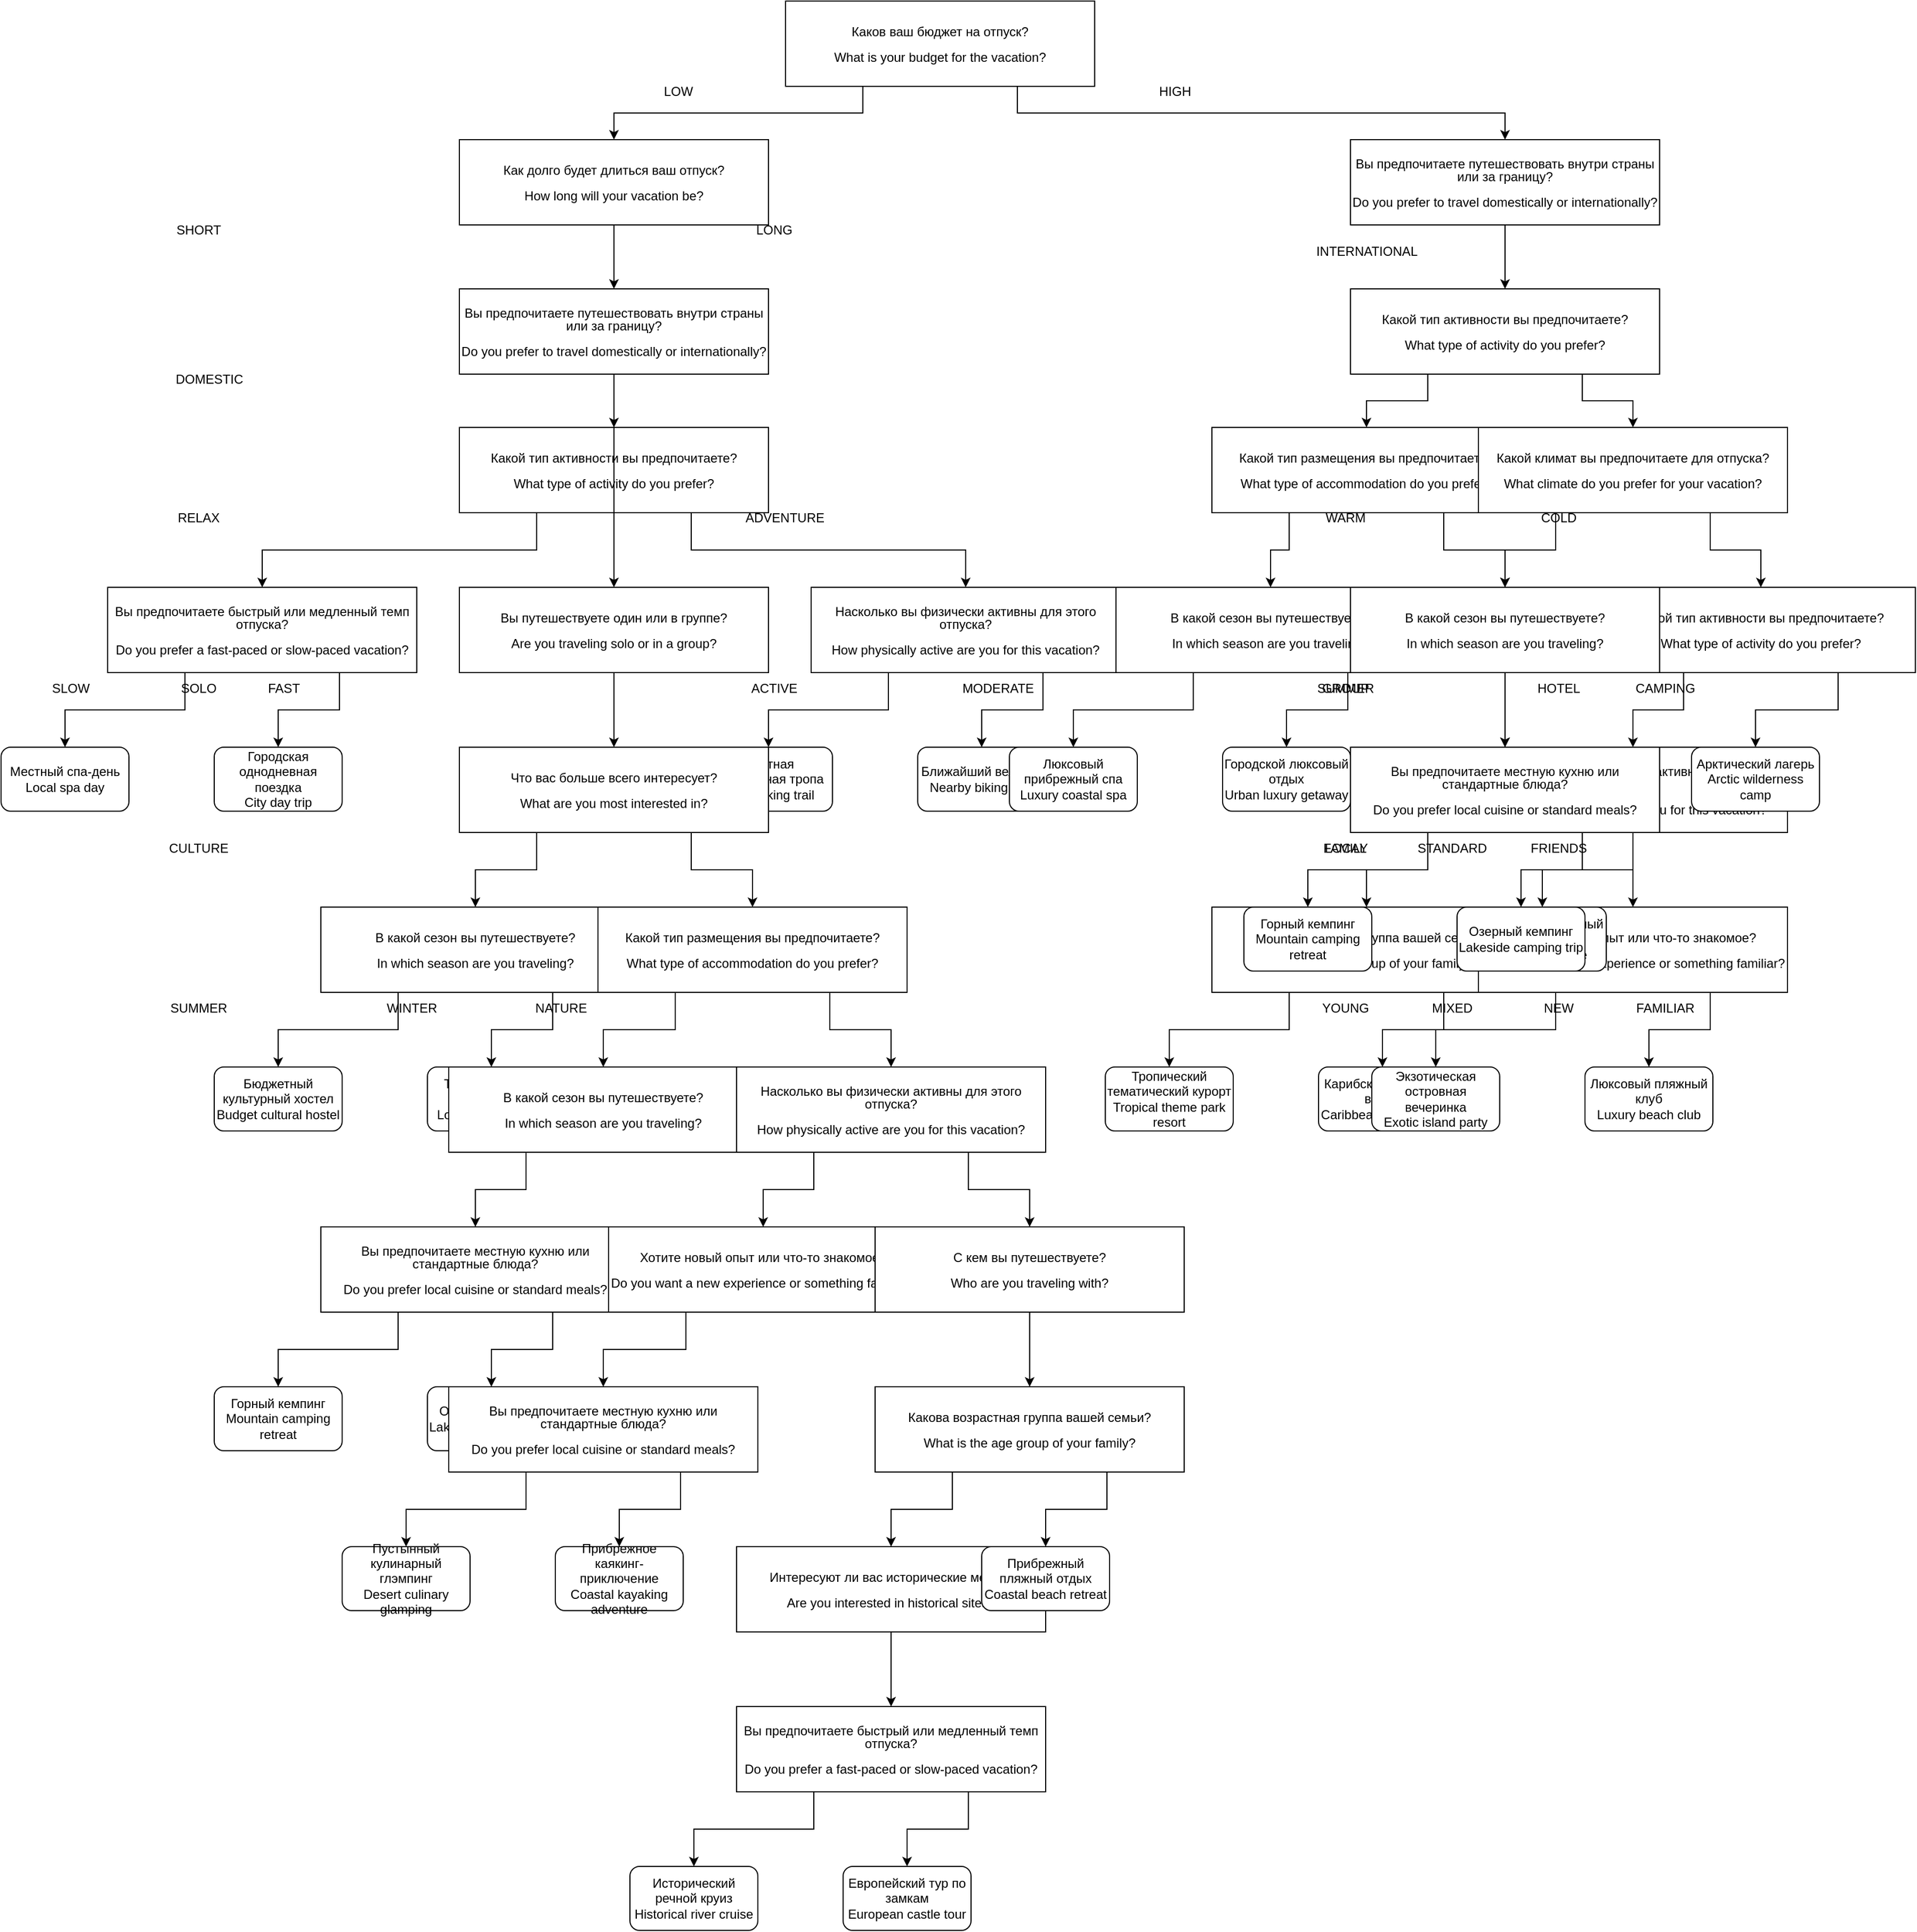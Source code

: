 <mxfile version="27.0.1">
  <diagram name="Страница — 1" id="N1NaKPbTOAuNwjbSc7mU">
    <mxGraphModel dx="2305" dy="1137" grid="1" gridSize="10" guides="1" tooltips="1" connect="1" arrows="1" fold="1" page="1" pageScale="1" pageWidth="827" pageHeight="1169" math="0" shadow="0">
      <root>
        <mxCell id="0" />
        <mxCell id="1" parent="0" />
        <mxCell id="VP-1" style="edgeStyle=orthogonalEdgeStyle;rounded=0;orthogonalLoop=1;jettySize=auto;html=1;exitX=0.25;exitY=1;exitDx=0;exitDy=0;entryX=0.5;entryY=0;entryDx=0;entryDy=0;" parent="1" source="VP-2" target="VP-3" edge="1">
          <mxGeometry relative="1" as="geometry" />
        </mxCell>
        <mxCell id="VP-4" style="edgeStyle=orthogonalEdgeStyle;rounded=0;orthogonalLoop=1;jettySize=auto;html=1;exitX=0.75;exitY=1;exitDx=0;exitDy=0;entryX=0.5;entryY=0;entryDx=0;entryDy=0;" parent="1" source="VP-2" target="VP-5" edge="1">
          <mxGeometry relative="1" as="geometry" />
        </mxCell>
        <mxCell id="VP-2" value="&lt;div style=&quot;line-height: 100%;&quot;&gt;&lt;p dir=&quot;ltr&quot;&gt;Каков ваш бюджет на отпуск?&lt;/p&gt;&lt;p dir=&quot;ltr&quot;&gt;What is your budget for the vacation?&lt;/p&gt;&lt;/div&gt;" style="rounded=0;whiteSpace=wrap;html=1;align=center;" parent="1" vertex="1">
          <mxGeometry x="260" y="20" width="290" height="80" as="geometry" />
        </mxCell>
        <mxCell id="VP-6" style="edgeStyle=orthogonalEdgeStyle;rounded=0;orthogonalLoop=1;jettySize=auto;html=1;exitX=0.5;exitY=1;exitDx=0;exitDy=0;entryX=0.5;entryY=0;entryDx=0;entryDy=0;" parent="1" source="VP-3" target="VP-7" edge="1">
          <mxGeometry relative="1" as="geometry" />
        </mxCell>
        <mxCell id="VP-3" value="&lt;div style=&quot;line-height: 100%;&quot;&gt;&lt;p dir=&quot;ltr&quot;&gt;Как долго будет длиться ваш отпуск?&lt;/p&gt;&lt;p dir=&quot;ltr&quot;&gt;How long will your vacation be?&lt;/p&gt;&lt;/div&gt;" style="rounded=0;whiteSpace=wrap;html=1;align=center;" parent="1" vertex="1">
          <mxGeometry x="-46" y="150" width="290" height="80" as="geometry" />
        </mxCell>
        <mxCell id="VP-8" style="edgeStyle=orthogonalEdgeStyle;rounded=0;orthogonalLoop=1;jettySize=auto;html=1;exitX=0.5;exitY=1;exitDx=0;exitDy=0;entryX=0.5;entryY=0;entryDx=0;entryDy=0;" parent="1" source="VP-7" target="VP-9" edge="1">
          <mxGeometry relative="1" as="geometry" />
        </mxCell>
        <mxCell id="VP-7" value="&lt;div style=&quot;line-height: 100%;&quot;&gt;&lt;p dir=&quot;ltr&quot;&gt;Вы предпочитаете путешествовать внутри страны или за границу?&lt;/p&gt;&lt;p dir=&quot;ltr&quot;&gt;Do you prefer to travel domestically or internationally?&lt;/p&gt;&lt;/div&gt;" style="rounded=0;whiteSpace=wrap;html=1;align=center;" parent="1" vertex="1">
          <mxGeometry x="-46" y="290" width="290" height="80" as="geometry" />
        </mxCell>
        <mxCell id="VP-10" style="edgeStyle=orthogonalEdgeStyle;rounded=0;orthogonalLoop=1;jettySize=auto;html=1;exitX=0.25;exitY=1;exitDx=0;exitDy=0;entryX=0.5;entryY=0;entryDx=0;entryDy=0;" parent="1" source="VP-9" target="VP-11" edge="1">
          <mxGeometry relative="1" as="geometry" />
        </mxCell>
        <mxCell id="VP-12" style="edgeStyle=orthogonalEdgeStyle;rounded=0;orthogonalLoop=1;jettySize=auto;html=1;exitX=0.75;exitY=1;exitDx=0;exitDy=0;entryX=0.5;entryY=0;entryDx=0;entryDy=0;" parent="1" source="VP-9" target="VP-13" edge="1">
          <mxGeometry relative="1" as="geometry" />
        </mxCell>
        <mxCell id="VP-9" value="&lt;div style=&quot;line-height: 100%;&quot;&gt;&lt;p dir=&quot;ltr&quot;&gt;Какой тип активности вы предпочитаете?&lt;/p&gt;&lt;p dir=&quot;ltr&quot;&gt;What type of activity do you prefer?&lt;/p&gt;&lt;/div&gt;" style="rounded=0;whiteSpace=wrap;html=1;align=center;" parent="1" vertex="1">
          <mxGeometry x="-46" y="420" width="290" height="80" as="geometry" />
        </mxCell>
        <mxCell id="VP-14" style="edgeStyle=orthogonalEdgeStyle;rounded=0;orthogonalLoop=1;jettySize=auto;html=1;exitX=0.25;exitY=1;exitDx=0;exitDy=0;entryX=0.5;entryY=0;entryDx=0;entryDy=0;" parent="1" source="VP-11" target="VP-15" edge="1">
          <mxGeometry relative="1" as="geometry" />
        </mxCell>
        <mxCell id="VP-16" style="edgeStyle=orthogonalEdgeStyle;rounded=0;orthogonalLoop=1;jettySize=auto;html=1;exitX=0.75;exitY=1;exitDx=0;exitDy=0;entryX=0.5;entryY=0;entryDx=0;entryDy=0;" parent="1" source="VP-11" target="VP-17" edge="1">
          <mxGeometry relative="1" as="geometry" />
        </mxCell>
        <mxCell id="VP-11" value="&lt;div style=&quot;line-height: 100%;&quot;&gt;&lt;p dir=&quot;ltr&quot;&gt;Вы предпочитаете быстрый или медленный темп отпуска?&lt;/p&gt;&lt;p dir=&quot;ltr&quot;&gt;Do you prefer a fast-paced or slow-paced vacation?&lt;/p&gt;&lt;/div&gt;" style="rounded=0;whiteSpace=wrap;html=1;align=center;" parent="1" vertex="1">
          <mxGeometry x="-376" y="570" width="290" height="80" as="geometry" />
        </mxCell>
        <mxCell id="VP-18" style="edgeStyle=orthogonalEdgeStyle;rounded=0;orthogonalLoop=1;jettySize=auto;html=1;exitX=0.25;exitY=1;exitDx=0;exitDy=0;entryX=0.5;entryY=0;entryDx=0;entryDy=0;" parent="1" source="VP-13" target="VP-19" edge="1">
          <mxGeometry relative="1" as="geometry" />
        </mxCell>
        <mxCell id="VP-20" style="edgeStyle=orthogonalEdgeStyle;rounded=0;orthogonalLoop=1;jettySize=auto;html=1;exitX=0.75;exitY=1;exitDx=0;exitDy=0;entryX=0.5;entryY=0;entryDx=0;entryDy=0;" parent="1" source="VP-13" target="VP-21" edge="1">
          <mxGeometry relative="1" as="geometry" />
        </mxCell>
        <mxCell id="VP-13" value="&lt;div style=&quot;line-height: 100%;&quot;&gt;&lt;p dir=&quot;ltr&quot;&gt;Насколько вы физически активны для этого отпуска?&lt;/p&gt;&lt;p dir=&quot;ltr&quot;&gt;How physically active are you for this vacation?&lt;/p&gt;&lt;/div&gt;" style="rounded=0;whiteSpace=wrap;html=1;align=center;" parent="1" vertex="1">
          <mxGeometry x="284" y="570" width="290" height="80" as="geometry" />
        </mxCell>
        <mxCell id="VP-15" value="&lt;div&gt;Местный спа-день&lt;/div&gt;&lt;div&gt;Local spa day&lt;/div&gt;" style="rounded=1;whiteSpace=wrap;html=1;" parent="1" vertex="1">
          <mxGeometry x="-476" y="720" width="120" height="60" as="geometry" />
        </mxCell>
        <mxCell id="VP-17" value="&lt;div&gt;Городская однодневная поездка&lt;/div&gt;&lt;div&gt;City day trip&lt;/div&gt;" style="rounded=1;whiteSpace=wrap;html=1;" parent="1" vertex="1">
          <mxGeometry x="-276" y="720" width="120" height="60" as="geometry" />
        </mxCell>
        <mxCell id="VP-19" value="&lt;div&gt;Местная пешеходная тропа&lt;/div&gt;&lt;div&gt;Local hiking trail&lt;/div&gt;" style="rounded=1;whiteSpace=wrap;html=1;" parent="1" vertex="1">
          <mxGeometry x="184" y="720" width="120" height="60" as="geometry" />
        </mxCell>
        <mxCell id="VP-21" value="&lt;div&gt;Ближайший велотур&lt;/div&gt;&lt;div&gt;Nearby biking tour&lt;/div&gt;" style="rounded=1;whiteSpace=wrap;html=1;" parent="1" vertex="1">
          <mxGeometry x="384" y="720" width="120" height="60" as="geometry" />
        </mxCell>
        <mxCell id="VP-22" style="edgeStyle=orthogonalEdgeStyle;rounded=0;orthogonalLoop=1;jettySize=auto;html=1;exitX=0.5;exitY=1;exitDx=0;exitDy=0;entryX=0.5;entryY=0;entryDx=0;entryDy=0;" parent="1" source="VP-5" target="VP-23" edge="1">
          <mxGeometry relative="1" as="geometry" />
        </mxCell>
        <mxCell id="VP-5" value="&lt;div style=&quot;line-height: 100%;&quot;&gt;&lt;p dir=&quot;ltr&quot;&gt;Вы предпочитаете путешествовать внутри страны или за границу?&lt;/p&gt;&lt;p dir=&quot;ltr&quot;&gt;Do you prefer to travel domestically or internationally?&lt;/p&gt;&lt;/div&gt;" style="rounded=0;whiteSpace=wrap;html=1;align=center;" parent="1" vertex="1">
          <mxGeometry x="790" y="150" width="290" height="80" as="geometry" />
        </mxCell>
        <mxCell id="VP-24" style="edgeStyle=orthogonalEdgeStyle;rounded=0;orthogonalLoop=1;jettySize=auto;html=1;exitX=0.25;exitY=1;exitDx=0;exitDy=0;entryX=0.5;entryY=0;entryDx=0;entryDy=0;" parent="1" source="VP-23" target="VP-25" edge="1">
          <mxGeometry relative="1" as="geometry" />
        </mxCell>
        <mxCell id="VP-26" style="edgeStyle=orthogonalEdgeStyle;rounded=0;orthogonalLoop=1;jettySize=auto;html=1;exitX=0.75;exitY=1;exitDx=0;exitDy=0;entryX=0.5;entryY=0;entryDx=0;entryDy=0;" parent="1" source="VP-23" target="VP-27" edge="1">
          <mxGeometry relative="1" as="geometry" />
        </mxCell>
        <mxCell id="VP-23" value="&lt;div style=&quot;line-height: 100%;&quot;&gt;&lt;p dir=&quot;ltr&quot;&gt;Какой тип активности вы предпочитаете?&lt;/p&gt;&lt;p dir=&quot;ltr&quot;&gt;What type of activity do you prefer?&lt;/p&gt;&lt;/div&gt;" style="rounded=0;whiteSpace=wrap;html=1;align=center;" parent="1" vertex="1">
          <mxGeometry x="790" y="290" width="290" height="80" as="geometry" />
        </mxCell>
        <mxCell id="VP-28" style="edgeStyle=orthogonalEdgeStyle;rounded=0;orthogonalLoop=1;jettySize=auto;html=1;exitX=0.25;exitY=1;exitDx=0;exitDy=0;entryX=0.5;entryY=0;entryDx=0;entryDy=0;" parent="1" source="VP-25" target="VP-29" edge="1">
          <mxGeometry relative="1" as="geometry" />
        </mxCell>
        <mxCell id="VP-30" style="edgeStyle=orthogonalEdgeStyle;rounded=0;orthogonalLoop=1;jettySize=auto;html=1;exitX=0.75;exitY=1;exitDx=0;exitDy=0;entryX=0.5;entryY=0;entryDx=0;entryDy=0;" parent="1" source="VP-25" target="VP-31" edge="1">
          <mxGeometry relative="1" as="geometry" />
        </mxCell>
        <mxCell id="VP-25" value="&lt;div style=&quot;line-height: 100%;&quot;&gt;&lt;p dir=&quot;ltr&quot;&gt;Какой тип размещения вы предпочитаете?&lt;/p&gt;&lt;p dir=&quot;ltr&quot;&gt;What type of accommodation do you prefer?&lt;/p&gt;&lt;/div&gt;" style="rounded=0;whiteSpace=wrap;html=1;align=center;" parent="1" vertex="1">
          <mxGeometry x="660" y="420" width="290" height="80" as="geometry" />
        </mxCell>
        <mxCell id="VP-32" style="edgeStyle=orthogonalEdgeStyle;rounded=0;orthogonalLoop=1;jettySize=auto;html=1;exitX=0.25;exitY=1;exitDx=0;exitDy=0;entryX=0.5;entryY=0;entryDx=0;entryDy=0;" parent="1" source="VP-29" target="VP-33" edge="1">
          <mxGeometry relative="1" as="geometry" />
        </mxCell>
        <mxCell id="VP-34" style="edgeStyle=orthogonalEdgeStyle;rounded=0;orthogonalLoop=1;jettySize=auto;html=1;exitX=0.75;exitY=1;exitDx=0;exitDy=0;entryX=0.5;entryY=0;entryDx=0;entryDy=0;" parent="1" source="VP-29" target="VP-35" edge="1">
          <mxGeometry relative="1" as="geometry" />
        </mxCell>
        <mxCell id="VP-29" value="&lt;div style=&quot;line-height: 100%;&quot;&gt;&lt;p dir=&quot;ltr&quot;&gt;В какой сезон вы путешествуете?&lt;/p&gt;&lt;p dir=&quot;ltr&quot;&gt;In which season are you traveling?&lt;/p&gt;&lt;/div&gt;" style="rounded=0;whiteSpace=wrap;html=1;align=center;" parent="1" vertex="1">
          <mxGeometry x="570" y="570" width="290" height="80" as="geometry" />
        </mxCell>
        <mxCell id="VP-33" value="&lt;div&gt;Люксовый прибрежный спа&lt;/div&gt;&lt;div&gt;Luxury coastal spa&lt;/div&gt;" style="rounded=1;whiteSpace=wrap;html=1;" parent="1" vertex="1">
          <mxGeometry x="470" y="720" width="120" height="60" as="geometry" />
        </mxCell>
        <mxCell id="VP-35" value="&lt;div&gt;Городской люксовый отдых&lt;/div&gt;&lt;div&gt;Urban luxury getaway&lt;/div&gt;" style="rounded=1;whiteSpace=wrap;html=1;" parent="1" vertex="1">
          <mxGeometry x="670" y="720" width="120" height="60" as="geometry" />
        </mxCell>
        <mxCell id="VP-36" style="edgeStyle=orthogonalEdgeStyle;rounded=0;orthogonalLoop=1;jettySize=auto;html=1;exitX=0.25;exitY=1;exitDx=0;exitDy=0;entryX=0.5;entryY=0;entryDx=0;entryDy=0;" parent="1" source="VP-27" target="VP-37" edge="1">
          <mxGeometry relative="1" as="geometry" />
        </mxCell>
        <mxCell id="VP-38" style="edgeStyle=orthogonalEdgeStyle;rounded=0;orthogonalLoop=1;jettySize=auto;html=1;exitX=0.75;exitY=1;exitDx=0;exitDy=0;entryX=0.5;entryY=0;entryDx=0;entryDy=0;" parent="1" source="VP-27" target="VP-39" edge="1">
          <mxGeometry relative="1" as="geometry" />
        </mxCell>
        <mxCell id="VP-27" value="&lt;div style=&quot;line-height: 100%;&quot;&gt;&lt;p dir=&quot;ltr&quot;&gt;Какой климат вы предпочитаете для отпуска?&lt;/p&gt;&lt;p dir=&quot;ltr&quot;&gt;What climate do you prefer for your vacation?&lt;/p&gt;&lt;/div&gt;" style="rounded=0;whiteSpace=wrap;html=1;align=center;" parent="1" vertex="1">
          <mxGeometry x="910" y="420" width="290" height="80" as="geometry" />
        </mxCell>
        <mxCell id="VP-40" style="edgeStyle=orthogonalEdgeStyle;rounded=0;orthogonalLoop=1;jettySize=auto;html=1;exitX=0.5;exitY=1;exitDx=0;exitDy=0;entryX=0.5;entryY=0;entryDx=0;entryDy=0;" parent="1" source="VP-37" target="VP-41" edge="1">
          <mxGeometry relative="1" as="geometry" />
        </mxCell>
        <mxCell id="VP-37" value="&lt;div style=&quot;line-height: 100%;&quot;&gt;&lt;p dir=&quot;ltr&quot;&gt;Вы путешествуете один или в группе?&lt;/p&gt;&lt;p dir=&quot;ltr&quot;&gt;Are you traveling solo or in a group?&lt;/p&gt;&lt;/div&gt;" style="rounded=0;whiteSpace=wrap;html=1;align=center;" parent="1" vertex="1">
          <mxGeometry x="790" y="570" width="290" height="80" as="geometry" />
        </mxCell>
        <mxCell id="VP-42" style="edgeStyle=orthogonalEdgeStyle;rounded=0;orthogonalLoop=1;jettySize=auto;html=1;exitX=0.25;exitY=1;exitDx=0;exitDy=0;entryX=0.5;entryY=0;entryDx=0;entryDy=0;" parent="1" source="VP-41" target="VP-43" edge="1">
          <mxGeometry relative="1" as="geometry" />
        </mxCell>
        <mxCell id="VP-44" style="edgeStyle=orthogonalEdgeStyle;rounded=0;orthogonalLoop=1;jettySize=auto;html=1;exitX=0.75;exitY=1;exitDx=0;exitDy=0;entryX=0.5;entryY=0;entryDx=0;entryDy=0;" parent="1" source="VP-41" target="VP-45" edge="1">
          <mxGeometry relative="1" as="geometry" />
        </mxCell>
        <mxCell id="VP-41" value="&lt;div style=&quot;line-height: 100%;&quot;&gt;&lt;p dir=&quot;ltr&quot;&gt;С кем вы путешествуете?&lt;/p&gt;&lt;p dir=&quot;ltr&quot;&gt;Who are you traveling with?&lt;/p&gt;&lt;/div&gt;" style="rounded=0;whiteSpace=wrap;html=1;align=center;" parent="1" vertex="1">
          <mxGeometry x="790" y="720" width="290" height="80" as="geometry" />
        </mxCell>
        <mxCell id="VP-46" style="edgeStyle=orthogonalEdgeStyle;rounded=0;orthogonalLoop=1;jettySize=auto;html=1;exitX=0.25;exitY=1;exitDx=0;exitDy=0;entryX=0.5;entryY=0;entryDx=0;entryDy=0;" parent="1" source="VP-43" target="VP-47" edge="1">
          <mxGeometry relative="1" as="geometry" />
        </mxCell>
        <mxCell id="VP-48" style="edgeStyle=orthogonalEdgeStyle;rounded=0;orthogonalLoop=1;jettySize=auto;html=1;exitX=0.75;exitY=1;exitDx=0;exitDy=0;entryX=0.5;entryY=0;entryDx=0;entryDy=0;" parent="1" source="VP-43" target="VP-49" edge="1">
          <mxGeometry relative="1" as="geometry" />
        </mxCell>
        <mxCell id="VP-43" value="&lt;div style=&quot;line-height: 100%;&quot;&gt;&lt;p dir=&quot;ltr&quot;&gt;Какова возрастная группа вашей семьи?&lt;/p&gt;&lt;p dir=&quot;ltr&quot;&gt;What is the age group of your family?&lt;/p&gt;&lt;/div&gt;" style="rounded=0;whiteSpace=wrap;html=1;align=center;" parent="1" vertex="1">
          <mxGeometry x="660" y="870" width="290" height="80" as="geometry" />
        </mxCell>
        <mxCell id="VP-47" value="&lt;div&gt;Тропический тематический курорт&lt;/div&gt;&lt;div&gt;Tropical theme park resort&lt;/div&gt;" style="rounded=1;whiteSpace=wrap;html=1;" parent="1" vertex="1">
          <mxGeometry x="560" y="1020" width="120" height="60" as="geometry" />
        </mxCell>
        <mxCell id="VP-49" value="&lt;div&gt;Карибская пляжная вилла&lt;/div&gt;&lt;div&gt;Caribbean beach villa&lt;/div&gt;" style="rounded=1;whiteSpace=wrap;html=1;" parent="1" vertex="1">
          <mxGeometry x="760" y="1020" width="120" height="60" as="geometry" />
        </mxCell>
        <mxCell id="VP-50" style="edgeStyle=orthogonalEdgeStyle;rounded=0;orthogonalLoop=1;jettySize=auto;html=1;exitX=0.25;exitY=1;exitDx=0;exitDy=0;entryX=0.5;entryY=0;entryDx=0;entryDy=0;" parent="1" source="VP-45" target="VP-51" edge="1">
          <mxGeometry relative="1" as="geometry" />
        </mxCell>
        <mxCell id="VP-52" style="edgeStyle=orthogonalEdgeStyle;rounded=0;orthogonalLoop=1;jettySize=auto;html=1;exitX=0.75;exitY=1;exitDx=0;exitDy=0;entryX=0.5;entryY=0;entryDx=0;entryDy=0;" parent="1" source="VP-45" target="VP-53" edge="1">
          <mxGeometry relative="1" as="geometry" />
        </mxCell>
        <mxCell id="VP-45" value="&lt;div style=&quot;line-height: 100%;&quot;&gt;&lt;p dir=&quot;ltr&quot;&gt;Хотите новый опыт или что-то знакомое?&lt;/p&gt;&lt;p dir=&quot;ltr&quot;&gt;Do you want a new experience or something familiar?&lt;/p&gt;&lt;/div&gt;" style="rounded=0;whiteSpace=wrap;html=1;align=center;" parent="1" vertex="1">
          <mxGeometry x="910" y="870" width="290" height="80" as="geometry" />
        </mxCell>
        <mxCell id="VP-51" value="&lt;div&gt;Экзотическая островная вечеринка&lt;/div&gt;&lt;div&gt;Exotic island party&lt;/div&gt;" style="rounded=1;whiteSpace=wrap;html=1;" parent="1" vertex="1">
          <mxGeometry x="810" y="1020" width="120" height="60" as="geometry" />
        </mxCell>
        <mxCell id="VP-53" value="&lt;div&gt;Люксовый пляжный клуб&lt;/div&gt;&lt;div&gt;Luxury beach club&lt;/div&gt;" style="rounded=1;whiteSpace=wrap;html=1;" parent="1" vertex="1">
          <mxGeometry x="1010" y="1020" width="120" height="60" as="geometry" />
        </mxCell>
        <mxCell id="VP-54" style="edgeStyle=orthogonalEdgeStyle;rounded=0;orthogonalLoop=1;jettySize=auto;html=1;exitX=0.25;exitY=1;exitDx=0;exitDy=0;entryX=0.5;entryY=0;entryDx=0;entryDy=0;" parent="1" source="VP-39" target="VP-55" edge="1">
          <mxGeometry relative="1" as="geometry" />
        </mxCell>
        <mxCell id="VP-56" style="edgeStyle=orthogonalEdgeStyle;rounded=0;orthogonalLoop=1;jettySize=auto;html=1;exitX=0.75;exitY=1;exitDx=0;exitDy=0;entryX=0.5;entryY=0;entryDx=0;entryDy=0;" parent="1" source="VP-39" target="VP-57" edge="1">
          <mxGeometry relative="1" as="geometry" />
        </mxCell>
        <mxCell id="VP-39" value="&lt;div style=&quot;line-height: 100%;&quot;&gt;&lt;p dir=&quot;ltr&quot;&gt;Какой тип активности вы предпочитаете?&lt;/p&gt;&lt;p dir=&quot;ltr&quot;&gt;What type of activity do you prefer?&lt;/p&gt;&lt;/div&gt;" style="rounded=0;whiteSpace=wrap;html=1;align=center;" parent="1" vertex="1">
          <mxGeometry x="1030" y="570" width="290" height="80" as="geometry" />
        </mxCell>
        <mxCell id="VP-58" style="edgeStyle=orthogonalEdgeStyle;rounded=0;orthogonalLoop=1;jettySize=auto;html=1;exitX=0.5;exitY=1;exitDx=0;exitDy=0;entryX=0.5;entryY=0;entryDx=0;entryDy=0;" parent="1" source="VP-55" target="VP-59" edge="1">
          <mxGeometry relative="1" as="geometry" />
        </mxCell>
        <mxCell id="VP-55" value="&lt;div style=&quot;line-height: 100%;&quot;&gt;&lt;p dir=&quot;ltr&quot;&gt;Насколько вы физически активны для этого отпуска?&lt;/p&gt;&lt;p dir=&quot;ltr&quot;&gt;How physically active are you for this vacation?&lt;/p&gt;&lt;/div&gt;" style="rounded=0;whiteSpace=wrap;html=1;align=center;" parent="1" vertex="1">
          <mxGeometry x="910" y="720" width="290" height="80" as="geometry" />
        </mxCell>
        <mxCell id="VP-59" value="&lt;div&gt;Альпийский лыжный домик&lt;/div&gt;&lt;div&gt;Alpine ski lodge&lt;/div&gt;" style="rounded=1;whiteSpace=wrap;html=1;" parent="1" vertex="1">
          <mxGeometry x="910" y="870" width="120" height="60" as="geometry" />
        </mxCell>
        <mxCell id="VP-57" value="&lt;div&gt;Арктический лагерь&lt;/div&gt;&lt;div&gt;Arctic wilderness camp&lt;/div&gt;" style="rounded=1;whiteSpace=wrap;html=1;" parent="1" vertex="1">
          <mxGeometry x="1110" y="720" width="120" height="60" as="geometry" />
        </mxCell>
        <mxCell id="VP-60" style="edgeStyle=orthogonalEdgeStyle;rounded=0;orthogonalLoop=1;jettySize=auto;html=1;exitX=0.5;exitY=1;exitDx=0;exitDy=0;entryX=0.5;entryY=0;entryDx=0;entryDy=0;" parent="1" source="VP-31" target="VP-61" edge="1">
          <mxGeometry relative="1" as="geometry" />
        </mxCell>
        <mxCell id="VP-31" value="&lt;div style=&quot;line-height: 100%;&quot;&gt;&lt;p dir=&quot;ltr&quot;&gt;В какой сезон вы путешествуете?&lt;/p&gt;&lt;p dir=&quot;ltr&quot;&gt;In which season are you traveling?&lt;/p&gt;&lt;/div&gt;" style="rounded=0;whiteSpace=wrap;html=1;align=center;" parent="1" vertex="1">
          <mxGeometry x="790" y="570" width="290" height="80" as="geometry" />
        </mxCell>
        <mxCell id="VP-62" style="edgeStyle=orthogonalEdgeStyle;rounded=0;orthogonalLoop=1;jettySize=auto;html=1;exitX=0.25;exitY=1;exitDx=0;exitDy=0;entryX=0.5;entryY=0;entryDx=0;entryDy=0;" parent="1" source="VP-61" target="VP-63" edge="1">
          <mxGeometry relative="1" as="geometry" />
        </mxCell>
        <mxCell id="VP-64" style="edgeStyle=orthogonalEdgeStyle;rounded=0;orthogonalLoop=1;jettySize=auto;html=1;exitX=0.75;exitY=1;exitDx=0;exitDy=0;entryX=0.5;entryY=0;entryDx=0;entryDy=0;" parent="1" source="VP-61" target="VP-65" edge="1">
          <mxGeometry relative="1" as="geometry" />
        </mxCell>
        <mxCell id="VP-61" value="&lt;div style=&quot;line-height: 100%;&quot;&gt;&lt;p dir=&quot;ltr&quot;&gt;Вы предпочитаете местную кухню или стандартные блюда?&lt;/p&gt;&lt;p dir=&quot;ltr&quot;&gt;Do you prefer local cuisine or standard meals?&lt;/p&gt;&lt;/div&gt;" style="rounded=0;whiteSpace=wrap;html=1;align=center;" parent="1" vertex="1">
          <mxGeometry x="790" y="720" width="290" height="80" as="geometry" />
        </mxCell>
        <mxCell id="VP-63" value="&lt;div&gt;Горный кемпинг&lt;/div&gt;&lt;div&gt;Mountain camping retreat&lt;/div&gt;" style="rounded=1;whiteSpace=wrap;html=1;" parent="1" vertex="1">
          <mxGeometry x="690" y="870" width="120" height="60" as="geometry" />
        </mxCell>
        <mxCell id="VP-65" value="&lt;div&gt;Озерный кемпинг&lt;/div&gt;&lt;div&gt;Lakeside camping trip&lt;/div&gt;" style="rounded=1;whiteSpace=wrap;html=1;" parent="1" vertex="1">
          <mxGeometry x="890" y="870" width="120" height="60" as="geometry" />
        </mxCell>
        <mxCell id="VP-66" style="edgeStyle=orthogonalEdgeStyle;rounded=0;orthogonalLoop=1;jettySize=auto;html=1;exitX=0.5;exitY=1;exitDx=0;exitDy=0;entryX=0.5;entryY=0;entryDx=0;entryDy=0;" parent="1" source="VP-7" target="VP-67" edge="1">
          <mxGeometry relative="1" as="geometry" />
        </mxCell>
        <mxCell id="VP-67" value="&lt;div style=&quot;line-height: 100%;&quot;&gt;&lt;p dir=&quot;ltr&quot;&gt;Вы путешествуете один или в группе?&lt;/p&gt;&lt;p dir=&quot;ltr&quot;&gt;Are you traveling solo or in a group?&lt;/p&gt;&lt;/div&gt;" style="rounded=0;whiteSpace=wrap;html=1;align=center;" parent="1" vertex="1">
          <mxGeometry x="-46" y="570" width="290" height="80" as="geometry" />
        </mxCell>
        <mxCell id="VP-68" style="edgeStyle=orthogonalEdgeStyle;rounded=0;orthogonalLoop=1;jettySize=auto;html=1;exitX=0.5;exitY=1;exitDx=0;exitDy=0;entryX=0.5;entryY=0;entryDx=0;entryDy=0;" parent="1" source="VP-67" target="VP-69" edge="1">
          <mxGeometry relative="1" as="geometry" />
        </mxCell>
        <mxCell id="VP-69" value="&lt;div style=&quot;line-height: 100%;&quot;&gt;&lt;p dir=&quot;ltr&quot;&gt;Что вас больше всего интересует?&lt;/p&gt;&lt;p dir=&quot;ltr&quot;&gt;What are you most interested in?&lt;/p&gt;&lt;/div&gt;" style="rounded=0;whiteSpace=wrap;html=1;align=center;" parent="1" vertex="1">
          <mxGeometry x="-46" y="720" width="290" height="80" as="geometry" />
        </mxCell>
        <mxCell id="VP-70" style="edgeStyle=orthogonalEdgeStyle;rounded=0;orthogonalLoop=1;jettySize=auto;html=1;exitX=0.25;exitY=1;exitDx=0;exitDy=0;entryX=0.5;entryY=0;entryDx=0;entryDy=0;" parent="1" source="VP-69" target="VP-71" edge="1">
          <mxGeometry relative="1" as="geometry" />
        </mxCell>
        <mxCell id="VP-72" style="edgeStyle=orthogonalEdgeStyle;rounded=0;orthogonalLoop=1;jettySize=auto;html=1;exitX=0.75;exitY=1;exitDx=0;exitDy=0;entryX=0.5;entryY=0;entryDx=0;entryDy=0;" parent="1" source="VP-69" target="VP-73" edge="1">
          <mxGeometry relative="1" as="geometry" />
        </mxCell>
        <mxCell id="VP-71" value="&lt;div style=&quot;line-height: 100%;&quot;&gt;&lt;p dir=&quot;ltr&quot;&gt;В какой сезон вы путешествуете?&lt;/p&gt;&lt;p dir=&quot;ltr&quot;&gt;In which season are you traveling?&lt;/p&gt;&lt;/div&gt;" style="rounded=0;whiteSpace=wrap;html=1;align=center;" parent="1" vertex="1">
          <mxGeometry x="-176" y="870" width="290" height="80" as="geometry" />
        </mxCell>
        <mxCell id="VP-74" style="edgeStyle=orthogonalEdgeStyle;rounded=0;orthogonalLoop=1;jettySize=auto;html=1;exitX=0.25;exitY=1;exitDx=0;exitDy=0;entryX=0.5;entryY=0;entryDx=0;entryDy=0;" parent="1" source="VP-71" target="VP-75" edge="1">
          <mxGeometry relative="1" as="geometry" />
        </mxCell>
        <mxCell id="VP-76" style="edgeStyle=orthogonalEdgeStyle;rounded=0;orthogonalLoop=1;jettySize=auto;html=1;exitX=0.75;exitY=1;exitDx=0;exitDy=0;entryX=0.5;entryY=0;entryDx=0;entryDy=0;" parent="1" source="VP-71" target="VP-77" edge="1">
          <mxGeometry relative="1" as="geometry" />
        </mxCell>
        <mxCell id="VP-75" value="&lt;div&gt;Бюджетный культурный хостел&lt;/div&gt;&lt;div&gt;Budget cultural hostel&lt;/div&gt;" style="rounded=1;whiteSpace=wrap;html=1;" parent="1" vertex="1">
          <mxGeometry x="-276" y="1020" width="120" height="60" as="geometry" />
        </mxCell>
        <mxCell id="VP-77" value="&lt;div&gt;Тур по местным музеям&lt;/div&gt;&lt;div&gt;Local museum tour&lt;/div&gt;" style="rounded=1;whiteSpace=wrap;html=1;" parent="1" vertex="1">
          <mxGeometry x="-76" y="1020" width="120" height="60" as="geometry" />
        </mxCell>
        <mxCell id="VP-78" style="edgeStyle=orthogonalEdgeStyle;rounded=0;orthogonalLoop=1;jettySize=auto;html=1;exitX=0.25;exitY=1;exitDx=0;exitDy=0;entryX=0.5;entryY=0;entryDx=0;entryDy=0;" parent="1" source="VP-73" target="VP-79" edge="1">
          <mxGeometry relative="1" as="geometry" />
        </mxCell>
        <mxCell id="VP-80" style="edgeStyle=orthogonalEdgeStyle;rounded=0;orthogonalLoop=1;jettySize=auto;html=1;exitX=0.75;exitY=1;exitDx=0;exitDy=0;entryX=0.5;entryY=0;entryDx=0;entryDy=0;" parent="1" source="VP-73" target="VP-81" edge="1">
          <mxGeometry relative="1" as="geometry" />
        </mxCell>
        <mxCell id="VP-73" value="&lt;div style=&quot;line-height: 100%;&quot;&gt;&lt;p dir=&quot;ltr&quot;&gt;Какой тип размещения вы предпочитаете?&lt;/p&gt;&lt;p dir=&quot;ltr&quot;&gt;What type of accommodation do you prefer?&lt;/p&gt;&lt;/div&gt;" style="rounded=0;whiteSpace=wrap;html=1;align=center;" parent="1" vertex="1">
          <mxGeometry x="84" y="870" width="290" height="80" as="geometry" />
        </mxCell>
        <mxCell id="VP-82" style="edgeStyle=orthogonalEdgeStyle;rounded=0;orthogonalLoop=1;jettySize=auto;html=1;exitX=0.25;exitY=1;exitDx=0;exitDy=0;entryX=0.5;entryY=0;entryDx=0;entryDy=0;" parent="1" source="VP-79" target="VP-83" edge="1">
          <mxGeometry relative="1" as="geometry" />
        </mxCell>
        <mxCell id="VP-84" style="edgeStyle=orthogonalEdgeStyle;rounded=0;orthogonalLoop=1;jettySize=auto;html=1;exitX=0.75;exitY=1;exitDx=0;exitDy=0;entryX=0.5;entryY=0;entryDx=0;entryDy=0;" parent="1" source="VP-79" target="VP-85" edge="1">
          <mxGeometry relative="1" as="geometry" />
        </mxCell>
        <mxCell id="VP-79" value="&lt;div style=&quot;line-height: 100%;&quot;&gt;&lt;p dir=&quot;ltr&quot;&gt;В какой сезон вы путешествуете?&lt;/p&gt;&lt;p dir=&quot;ltr&quot;&gt;In which season are you traveling?&lt;/p&gt;&lt;/div&gt;" style="rounded=0;whiteSpace=wrap;html=1;align=center;" parent="1" vertex="1">
          <mxGeometry x="-56" y="1020" width="290" height="80" as="geometry" />
        </mxCell>
        <mxCell id="VP-86" style="edgeStyle=orthogonalEdgeStyle;rounded=0;orthogonalLoop=1;jettySize=auto;html=1;exitX=0.25;exitY=1;exitDx=0;exitDy=0;entryX=0.5;entryY=0;entryDx=0;entryDy=0;" parent="1" source="VP-83" target="VP-87" edge="1">
          <mxGeometry relative="1" as="geometry" />
        </mxCell>
        <mxCell id="VP-88" style="edgeStyle=orthogonalEdgeStyle;rounded=0;orthogonalLoop=1;jettySize=auto;html=1;exitX=0.75;exitY=1;exitDx=0;exitDy=0;entryX=0.5;entryY=0;entryDx=0;entryDy=0;" parent="1" source="VP-83" target="VP-89" edge="1">
          <mxGeometry relative="1" as="geometry" />
        </mxCell>
        <mxCell id="VP-83" value="&lt;div style=&quot;line-height: 100%;&quot;&gt;&lt;p dir=&quot;ltr&quot;&gt;Вы предпочитаете местную кухню или стандартные блюда?&lt;/p&gt;&lt;p dir=&quot;ltr&quot;&gt;Do you prefer local cuisine or standard meals?&lt;/p&gt;&lt;/div&gt;" style="rounded=0;whiteSpace=wrap;html=1;align=center;" parent="1" vertex="1">
          <mxGeometry x="-176" y="1170" width="290" height="80" as="geometry" />
        </mxCell>
        <mxCell id="VP-87" value="&lt;div&gt;Горный кемпинг&lt;/div&gt;&lt;div&gt;Mountain camping retreat&lt;/div&gt;" style="rounded=1;whiteSpace=wrap;html=1;" parent="1" vertex="1">
          <mxGeometry x="-276" y="1320" width="120" height="60" as="geometry" />
        </mxCell>
        <mxCell id="VP-89" value="&lt;div&gt;Озерный кемпинг&lt;/div&gt;&lt;div&gt;Lakeside camping trip&lt;/div&gt;" style="rounded=1;whiteSpace=wrap;html=1;" parent="1" vertex="1">
          <mxGeometry x="-76" y="1320" width="120" height="60" as="geometry" />
        </mxCell>
        <mxCell id="VP-90" style="edgeStyle=orthogonalEdgeStyle;rounded=0;orthogonalLoop=1;jettySize=auto;html=1;exitX=0.25;exitY=1;exitDx=0;exitDy=0;entryX=0.5;entryY=0;entryDx=0;entryDy=0;" parent="1" source="VP-81" target="VP-91" edge="1">
          <mxGeometry relative="1" as="geometry" />
        </mxCell>
        <mxCell id="VP-92" style="edgeStyle=orthogonalEdgeStyle;rounded=0;orthogonalLoop=1;jettySize=auto;html=1;exitX=0.75;exitY=1;exitDx=0;exitDy=0;entryX=0.5;entryY=0;entryDx=0;entryDy=0;" parent="1" source="VP-81" target="VP-93" edge="1">
          <mxGeometry relative="1" as="geometry" />
        </mxCell>
        <mxCell id="VP-81" value="&lt;div style=&quot;line-height: 100%;&quot;&gt;&lt;p dir=&quot;ltr&quot;&gt;Насколько вы физически активны для этого отпуска?&lt;/p&gt;&lt;p dir=&quot;ltr&quot;&gt;How physically active are you for this vacation?&lt;/p&gt;&lt;/div&gt;" style="rounded=0;whiteSpace=wrap;html=1;align=center;" parent="1" vertex="1">
          <mxGeometry x="214" y="1020" width="290" height="80" as="geometry" />
        </mxCell>
        <mxCell id="VP-94" style="edgeStyle=orthogonalEdgeStyle;rounded=0;orthogonalLoop=1;jettySize=auto;html=1;exitX=0.25;exitY=1;exitDx=0;exitDy=0;entryX=0.5;entryY=0;entryDx=0;entryDy=0;" parent="1" source="VP-91" target="VP-95" edge="1">
          <mxGeometry relative="1" as="geometry" />
        </mxCell>
        <mxCell id="VP-96" style="edgeStyle=orthogonalEdgeStyle;rounded=0;orthogonalLoop=1;jettySize=auto;html=1;exitX=0.75;exitY=1;exitDx=0;exitDy=0;entryX=0.5;entryY=0;entryDx=0;entryDy=0;" parent="1" source="VP-91" target="VP-97" edge="1">
          <mxGeometry relative="1" as="geometry" />
        </mxCell>
        <mxCell id="VP-91" value="&lt;div style=&quot;line-height: 100%;&quot;&gt;&lt;p dir=&quot;ltr&quot;&gt;Хотите новый опыт или что-то знакомое?&lt;/p&gt;&lt;p dir=&quot;ltr&quot;&gt;Do you want a new experience or something familiar?&lt;/p&gt;&lt;/div&gt;" style="rounded=0;whiteSpace=wrap;html=1;align=center;" parent="1" vertex="1">
          <mxGeometry x="94" y="1170" width="290" height="80" as="geometry" />
        </mxCell>
        <mxCell id="VP-98" style="edgeStyle=orthogonalEdgeStyle;rounded=0;orthogonalLoop=1;jettySize=auto;html=1;exitX=0.25;exitY=1;exitDx=0;exitDy=0;entryX=0.5;entryY=0;entryDx=0;entryDy=0;" parent="1" source="VP-95" target="VP-99" edge="1">
          <mxGeometry relative="1" as="geometry" />
        </mxCell>
        <mxCell id="VP-100" style="edgeStyle=orthogonalEdgeStyle;rounded=0;orthogonalLoop=1;jettySize=auto;html=1;exitX=0.75;exitY=1;exitDx=0;exitDy=0;entryX=0.5;entryY=0;entryDx=0;entryDy=0;" parent="1" source="VP-95" target="VP-101" edge="1">
          <mxGeometry relative="1" as="geometry" />
        </mxCell>
        <mxCell id="VP-95" value="&lt;div style=&quot;line-height: 100%;&quot;&gt;&lt;p dir=&quot;ltr&quot;&gt;Вы предпочитаете местную кухню или стандартные блюда?&lt;/p&gt;&lt;p dir=&quot;ltr&quot;&gt;Do you prefer local cuisine or standard meals?&lt;/p&gt;&lt;/div&gt;" style="rounded=0;whiteSpace=wrap;html=1;align=center;" parent="1" vertex="1">
          <mxGeometry x="-56" y="1320" width="290" height="80" as="geometry" />
        </mxCell>
        <mxCell id="VP-99" value="&lt;div&gt;Пустынный кулинарный глэмпинг&lt;/div&gt;&lt;div&gt;Desert culinary glamping&lt;/div&gt;" style="rounded=1;whiteSpace=wrap;html=1;" parent="1" vertex="1">
          <mxGeometry x="-156" y="1470" width="120" height="60" as="geometry" />
        </mxCell>
        <mxCell id="VP-101" value="&lt;div&gt;Прибрежное каякинг-приключение&lt;/div&gt;&lt;div&gt;Coastal kayaking adventure&lt;/div&gt;" style="rounded=1;whiteSpace=wrap;html=1;" parent="1" vertex="1">
          <mxGeometry x="44" y="1470" width="120" height="60" as="geometry" />
        </mxCell>
        <mxCell id="VP-102" style="edgeStyle=orthogonalEdgeStyle;rounded=0;orthogonalLoop=1;jettySize=auto;html=1;exitX=0.5;exitY=1;exitDx=0;exitDy=0;entryX=0.5;entryY=0;entryDx=0;entryDy=0;" parent="1" source="VP-93" target="VP-103" edge="1">
          <mxGeometry relative="1" as="geometry" />
        </mxCell>
        <mxCell id="VP-93" value="&lt;div style=&quot;line-height: 100%;&quot;&gt;&lt;p dir=&quot;ltr&quot;&gt;С кем вы путешествуете?&lt;/p&gt;&lt;p dir=&quot;ltr&quot;&gt;Who are you traveling with?&lt;/p&gt;&lt;/div&gt;" style="rounded=0;whiteSpace=wrap;html=1;align=center;" parent="1" vertex="1">
          <mxGeometry x="344" y="1170" width="290" height="80" as="geometry" />
        </mxCell>
        <mxCell id="VP-104" style="edgeStyle=orthogonalEdgeStyle;rounded=0;orthogonalLoop=1;jettySize=auto;html=1;exitX=0.25;exitY=1;exitDx=0;exitDy=0;entryX=0.5;entryY=0;entryDx=0;entryDy=0;" parent="1" source="VP-103" target="VP-105" edge="1">
          <mxGeometry relative="1" as="geometry" />
        </mxCell>
        <mxCell id="VP-106" style="edgeStyle=orthogonalEdgeStyle;rounded=0;orthogonalLoop=1;jettySize=auto;html=1;exitX=0.75;exitY=1;exitDx=0;exitDy=0;entryX=0.5;entryY=0;entryDx=0;entryDy=0;" parent="1" source="VP-103" target="VP-107" edge="1">
          <mxGeometry relative="1" as="geometry" />
        </mxCell>
        <mxCell id="VP-103" value="&lt;div style=&quot;line-height: 100%;&quot;&gt;&lt;p dir=&quot;ltr&quot;&gt;Какова возрастная группа вашей семьи?&lt;/p&gt;&lt;p dir=&quot;ltr&quot;&gt;What is the age group of your family?&lt;/p&gt;&lt;/div&gt;" style="rounded=0;whiteSpace=wrap;html=1;align=center;" parent="1" vertex="1">
          <mxGeometry x="344" y="1320" width="290" height="80" as="geometry" />
        </mxCell>
        <mxCell id="VP-108" style="edgeStyle=orthogonalEdgeStyle;rounded=0;orthogonalLoop=1;jettySize=auto;html=1;exitX=0.5;exitY=1;exitDx=0;exitDy=0;entryX=0.5;entryY=0;entryDx=0;entryDy=0;" parent="1" source="VP-105" target="VP-109" edge="1">
          <mxGeometry relative="1" as="geometry" />
        </mxCell>
        <mxCell id="VP-105" value="&lt;div style=&quot;line-height: 100%;&quot;&gt;&lt;p dir=&quot;ltr&quot;&gt;Интересуют ли вас исторические места?&lt;/p&gt;&lt;p dir=&quot;ltr&quot;&gt;Are you interested in historical sites?&lt;/p&gt;&lt;/div&gt;" style="rounded=0;whiteSpace=wrap;html=1;align=center;" parent="1" vertex="1">
          <mxGeometry x="214" y="1470" width="290" height="80" as="geometry" />
        </mxCell>
        <mxCell id="VP-110" style="edgeStyle=orthogonalEdgeStyle;rounded=0;orthogonalLoop=1;jettySize=auto;html=1;exitX=0.25;exitY=1;exitDx=0;exitDy=0;entryX=0.5;entryY=0;entryDx=0;entryDy=0;" parent="1" source="VP-109" target="VP-111" edge="1">
          <mxGeometry relative="1" as="geometry" />
        </mxCell>
        <mxCell id="VP-112" style="edgeStyle=orthogonalEdgeStyle;rounded=0;orthogonalLoop=1;jettySize=auto;html=1;exitX=0.75;exitY=1;exitDx=0;exitDy=0;entryX=0.5;entryY=0;entryDx=0;entryDy=0;" parent="1" source="VP-109" target="VP-113" edge="1">
          <mxGeometry relative="1" as="geometry" />
        </mxCell>
        <mxCell id="VP-109" value="&lt;div style=&quot;line-height: 100%;&quot;&gt;&lt;p dir=&quot;ltr&quot;&gt;Вы предпочитаете быстрый или медленный темп отпуска?&lt;/p&gt;&lt;p dir=&quot;ltr&quot;&gt;Do you prefer a fast-paced or slow-paced vacation?&lt;/p&gt;&lt;/div&gt;" style="rounded=0;whiteSpace=wrap;html=1;align=center;" parent="1" vertex="1">
          <mxGeometry x="214" y="1620" width="290" height="80" as="geometry" />
        </mxCell>
        <mxCell id="VP-111" value="&lt;div&gt;Исторический речной круиз&lt;/div&gt;&lt;div&gt;Historical river cruise&lt;/div&gt;" style="rounded=1;whiteSpace=wrap;html=1;" parent="1" vertex="1">
          <mxGeometry x="114" y="1770" width="120" height="60" as="geometry" />
        </mxCell>
        <mxCell id="VP-113" value="&lt;div&gt;Европейский тур по замкам&lt;/div&gt;&lt;div&gt;European castle tour&lt;/div&gt;" style="rounded=1;whiteSpace=wrap;html=1;" parent="1" vertex="1">
          <mxGeometry x="314" y="1770" width="120" height="60" as="geometry" />
        </mxCell>
        <mxCell id="VP-107" value="&lt;div&gt;Прибрежный пляжный отдых&lt;/div&gt;&lt;div&gt;Coastal beach retreat&lt;/div&gt;" style="rounded=1;whiteSpace=wrap;html=1;" parent="1" vertex="1">
          <mxGeometry x="444" y="1470" width="120" height="60" as="geometry" />
        </mxCell>
        <mxCell id="VP-114" value="LOW" style="text;html=1;align=center;verticalAlign=middle;resizable=0;points=[];autosize=1;strokeColor=none;fillColor=none;" parent="1" vertex="1">
          <mxGeometry x="139" y="90" width="40" height="30" as="geometry" />
        </mxCell>
        <mxCell id="VP-115" value="HIGH" style="text;html=1;align=center;verticalAlign=middle;resizable=0;points=[];autosize=1;strokeColor=none;fillColor=none;" parent="1" vertex="1">
          <mxGeometry x="600" y="90" width="50" height="30" as="geometry" />
        </mxCell>
        <mxCell id="VP-116" value="SHORT" style="text;html=1;align=center;verticalAlign=middle;resizable=0;points=[];autosize=1;strokeColor=none;fillColor=none;" parent="1" vertex="1">
          <mxGeometry x="-316" y="220" width="50" height="30" as="geometry" />
        </mxCell>
        <mxCell id="VP-117" value="DOMESTIC" style="text;html=1;align=center;verticalAlign=middle;resizable=0;points=[];autosize=1;strokeColor=none;fillColor=none;" parent="1" vertex="1">
          <mxGeometry x="-316" y="360" width="70" height="30" as="geometry" />
        </mxCell>
        <mxCell id="VP-118" value="RELAX" style="text;html=1;align=center;verticalAlign=middle;resizable=0;points=[];autosize=1;strokeColor=none;fillColor=none;" parent="1" vertex="1">
          <mxGeometry x="-316" y="490" width="50" height="30" as="geometry" />
        </mxCell>
        <mxCell id="VP-119" value="SLOW" style="text;html=1;align=center;verticalAlign=middle;resizable=0;points=[];autosize=1;strokeColor=none;fillColor=none;" parent="1" vertex="1">
          <mxGeometry x="-436" y="650" width="50" height="30" as="geometry" />
        </mxCell>
        <mxCell id="VP-120" value="FAST" style="text;html=1;align=center;verticalAlign=middle;resizable=0;points=[];autosize=1;strokeColor=none;fillColor=none;" parent="1" vertex="1">
          <mxGeometry x="-236" y="650" width="50" height="30" as="geometry" />
        </mxCell>
        <mxCell id="VP-121" value="ADVENTURE" style="text;html=1;align=center;verticalAlign=middle;resizable=0;points=[];autosize=1;strokeColor=none;fillColor=none;" parent="1" vertex="1">
          <mxGeometry x="224" y="490" width="70" height="30" as="geometry" />
        </mxCell>
        <mxCell id="VP-122" value="ACTIVE" style="text;html=1;align=center;verticalAlign=middle;resizable=0;points=[];autosize=1;strokeColor=none;fillColor=none;" parent="1" vertex="1">
          <mxGeometry x="224" y="650" width="50" height="30" as="geometry" />
        </mxCell>
        <mxCell id="VP-123" value="MODERATE" style="text;html=1;align=center;verticalAlign=middle;resizable=0;points=[];autosize=1;strokeColor=none;fillColor=none;" parent="1" vertex="1">
          <mxGeometry x="424" y="650" width="70" height="30" as="geometry" />
        </mxCell>
        <mxCell id="VP-124" value="INTERNATIONAL" style="text;html=1;align=center;verticalAlign=middle;resizable=0;points [];autosize=1;strokeColor=none;fillColor=none;" parent="1" vertex="1">
          <mxGeometry x="760" y="240" width="90" height="30" as="geometry" />
        </mxCell>
        <mxCell id="VP-125" value="WARM" style="text;html=1;align=center;verticalAlign=middle;resizable=0;points [];autosize=1;strokeColor=none;fillColor=none;" parent="1" vertex="1">
          <mxGeometry x="760" y="490" width="50" height="30" as="geometry" />
        </mxCell>
        <mxCell id="VP-126" value="GROUP" style="text;html=1;align=center;verticalAlign=middle;resizable=0;points [];autosize=1;strokeColor=none;fillColor=none;" parent="1" vertex="1">
          <mxGeometry x="760" y="650" width="50" height="30" as="geometry" />
        </mxCell>
        <mxCell id="VP-127" value="FAMILY" style="text;html=1;align=center;verticalAlign=middle;resizable=0;points [];autosize=1;strokeColor=none;fillColor=none;" parent="1" vertex="1">
          <mxGeometry x="760" y="800" width="50" height="30" as="geometry" />
        </mxCell>
        <mxCell id="VP-128" value="YOUNG" style="text;html=1;align=center;verticalAlign=middle;resizable=0;points [];autosize=1;strokeColor=none;fillColor=none;" parent="1" vertex="1">
          <mxGeometry x="760" y="950" width="50" height="30" as="geometry" />
        </mxCell>
        <mxCell id="VP-129" value="MIXED" style="text;html=1;align=center;verticalAlign=middle;resizable=0;points [];autosize=1;strokeColor=none;fillColor=none;" parent="1" vertex="1">
          <mxGeometry x="860" y="950" width="50" height="30" as="geometry" />
        </mxCell>
        <mxCell id="VP-130" value="FRIENDS" style="text;html=1;align=center;verticalAlign=middle;resizable=0;points [];autosize=1;strokeColor=none;fillColor=none;" parent="1" vertex="1">
          <mxGeometry x="960" y="800" width="50" height="30" as="geometry" />
        </mxCell>
        <mxCell id="VP-131" value="NEW" style="text;html=1;align=center;verticalAlign=middle;resizable=0;points [];autosize=1;strokeColor=none;fillColor=none;" parent="1" vertex="1">
          <mxGeometry x="960" y="950" width="50" height="30" as="geometry" />
        </mxCell>
        <mxCell id="VP-132" value="FAMILIAR" style="text;html=1;align=center;verticalAlign=middle;resizable=0;points [];autosize=1;strokeColor=none;fillColor=none;" parent="1" vertex="1">
          <mxGeometry x="1060" y="950" width="50" height="30" as="geometry" />
        </mxCell>
        <mxCell id="VP-133" value="COLD" style="text;html=1;align=center;verticalAlign=middle;resizable=0;points [];autosize=1;strokeColor=none;fillColor=none;" parent="1" vertex="1">
          <mxGeometry x="960" y="490" width="50" height="30" as="geometry" />
        </mxCell>
        <mxCell id="VP-134" value="HOTEL" style="text;html=1;align=center;verticalAlign=middle;resizable=0;points [];autosize=1;strokeColor=none;fillColor=none;" parent="1" vertex="1">
          <mxGeometry x="960" y="650" width="50" height="30" as="geometry" />
        </mxCell>
        <mxCell id="VP-135" value="CAMPING" style="text;html=1;align=center;verticalAlign=middle;resizable=0;points [];autosize=1;strokeColor=none;fillColor=none;" parent="1" vertex="1">
          <mxGeometry x="1060" y="650" width="50" height="30" as="geometry" />
        </mxCell>
        <mxCell id="VP-136" value="SUMMER" style="text;html=1;align=center;verticalAlign=middle;resizable=0;points [];autosize=1;strokeColor=none;fillColor=none;" parent="1" vertex="1">
          <mxGeometry x="760" y="650" width="50" height="30" as="geometry" />
        </mxCell>
        <mxCell id="VP-137" value="LOCAL" style="text;html=1;align=center;verticalAlign=middle;resizable=0;points [];autosize=1;strokeColor=none;fillColor=none;" parent="1" vertex="1">
          <mxGeometry x="760" y="800" width="50" height="30" as="geometry" />
        </mxCell>
        <mxCell id="VP-138" value="STANDARD" style="text;html=1;align=center;verticalAlign=middle;resizable=0;points [];autosize=1;strokeColor=none;fillColor=none;" parent="1" vertex="1">
          <mxGeometry x="860" y="800" width="50" height="30" as="geometry" />
        </mxCell>
        <mxCell id="VP-139" value="LONG" style="text;html=1;align=center;verticalAlign=middle;resizable=0;points [];autosize=1;strokeColor=none;fillColor=none;" parent="1" vertex="1">
          <mxGeometry x="224" y="220" width="50" height="30" as="geometry" />
        </mxCell>
        <mxCell id="VP-140" value="SOLO" style="text;html=1;align=center;verticalAlign=middle;resizable=0;points [];autosize=1;strokeColor=none;fillColor=none;" parent="1" vertex="1">
          <mxGeometry x="-316" y="650" width="50" height="30" as="geometry" />
        </mxCell>
        <mxCell id="VP-141" value="CULTURE" style="text;html=1;align=center;verticalAlign=middle;resizable=0;points [];autosize=1;strokeColor=none;fillColor=none;" parent="1" vertex="1">
          <mxGeometry x="-316" y="800" width="50" height="30" as="geometry" />
        </mxCell>
        <mxCell id="VP-142" value="SUMMER" style="text;html=1;align=center;verticalAlign=middle;resizable=0;points [];autosize=1;strokeColor=none;fillColor=none;" parent="1" vertex="1">
          <mxGeometry x="-316" y="950" width="50" height="30" as="geometry" />
        </mxCell>
        <mxCell id="VP-143" value="WINTER" style="text;html=1;align=center;verticalAlign=middle;resizable=0;points [];autosize=1;strokeColor=none;fillColor=none;" parent="1" vertex="1">
          <mxGeometry x="-116" y="950" width="50" height="30" as="geometry" />
        </mxCell>
        <mxCell id="VP-144" value="NATURE" style="text;html=1;align=center;verticalAlign=middle;resizable=0;points [];autosize=1;strokeColor=none;fillColor=none;" parent="1" vertex="1">
          <mxGeometry x="24" y="950" width="50" height="30" as="geometry" />
        </mxCell>
      </root>
    </mxGraphModel>
  </diagram>
</mxfile>